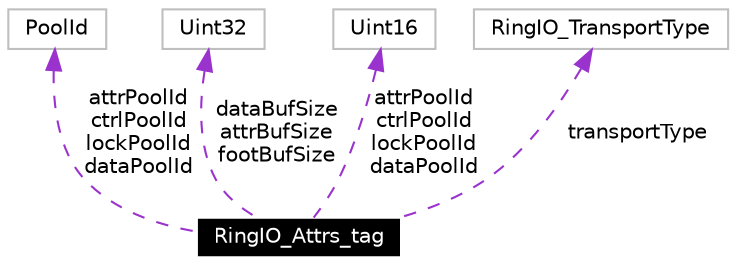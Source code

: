digraph G
{
  edge [fontname="Helvetica",fontsize=10,labelfontname="Helvetica",labelfontsize=10];
  node [fontname="Helvetica",fontsize=10,shape=record];
  Node1 [label="RingIO_Attrs_tag",height=0.2,width=0.4,color="white", fillcolor="black", style="filled" fontcolor="white"];
  Node2 -> Node1 [dir=back,color="darkorchid3",fontsize=10,style="dashed",label="attrPoolId\nctrlPoolId\nlockPoolId\ndataPoolId",fontname="Helvetica"];
  Node2 [label="PoolId",height=0.2,width=0.4,color="grey75", fillcolor="white", style="filled"];
  Node3 -> Node1 [dir=back,color="darkorchid3",fontsize=10,style="dashed",label="dataBufSize\nattrBufSize\nfootBufSize",fontname="Helvetica"];
  Node3 [label="Uint32",height=0.2,width=0.4,color="grey75", fillcolor="white", style="filled"];
  Node4 -> Node1 [dir=back,color="darkorchid3",fontsize=10,style="dashed",label="attrPoolId\nctrlPoolId\nlockPoolId\ndataPoolId",fontname="Helvetica"];
  Node4 [label="Uint16",height=0.2,width=0.4,color="grey75", fillcolor="white", style="filled"];
  Node5 -> Node1 [dir=back,color="darkorchid3",fontsize=10,style="dashed",label="transportType",fontname="Helvetica"];
  Node5 [label="RingIO_TransportType",height=0.2,width=0.4,color="grey75", fillcolor="white", style="filled"];
}
